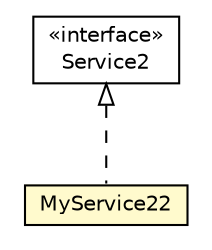#!/usr/local/bin/dot
#
# Class diagram 
# Generated by UMLGraph version R5_6_6-8-g8d7759 (http://www.umlgraph.org/)
#

digraph G {
	edge [fontname="Helvetica",fontsize=10,labelfontname="Helvetica",labelfontsize=10];
	node [fontname="Helvetica",fontsize=10,shape=plaintext];
	nodesep=0.25;
	ranksep=0.5;
	// org.dayatang.ioc.test.Service2
	c70791 [label=<<table title="org.dayatang.ioc.test.Service2" border="0" cellborder="1" cellspacing="0" cellpadding="2" port="p" href="./Service2.html">
		<tr><td><table border="0" cellspacing="0" cellpadding="1">
<tr><td align="center" balign="center"> &#171;interface&#187; </td></tr>
<tr><td align="center" balign="center"> Service2 </td></tr>
		</table></td></tr>
		</table>>, URL="./Service2.html", fontname="Helvetica", fontcolor="black", fontsize=10.0];
	// org.dayatang.ioc.test.MyService22
	c70795 [label=<<table title="org.dayatang.ioc.test.MyService22" border="0" cellborder="1" cellspacing="0" cellpadding="2" port="p" bgcolor="lemonChiffon" href="./MyService22.html">
		<tr><td><table border="0" cellspacing="0" cellpadding="1">
<tr><td align="center" balign="center"> MyService22 </td></tr>
		</table></td></tr>
		</table>>, URL="./MyService22.html", fontname="Helvetica", fontcolor="black", fontsize=10.0];
	//org.dayatang.ioc.test.MyService22 implements org.dayatang.ioc.test.Service2
	c70791:p -> c70795:p [dir=back,arrowtail=empty,style=dashed];
}

